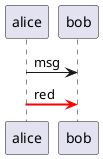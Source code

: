 {
  "sha1": "obxkrr9oik489r3ekr644eibdobtgwl",
  "insertion": {
    "when": "2024-06-04T17:28:39.684Z",
    "url": "https://forum.plantuml.net/15614/style-sequence-allow-stereotype-for-arrow-sequence-diagram",
    "user": "plantuml@gmail.com"
  }
}
@startuml
<style>
.a {
  LineStyle 5
  LineThickness 2
  Linecolor red
}
</style>
participant alice
alice -> bob : msg
alice -> bob <<a>> : red
@endumls
